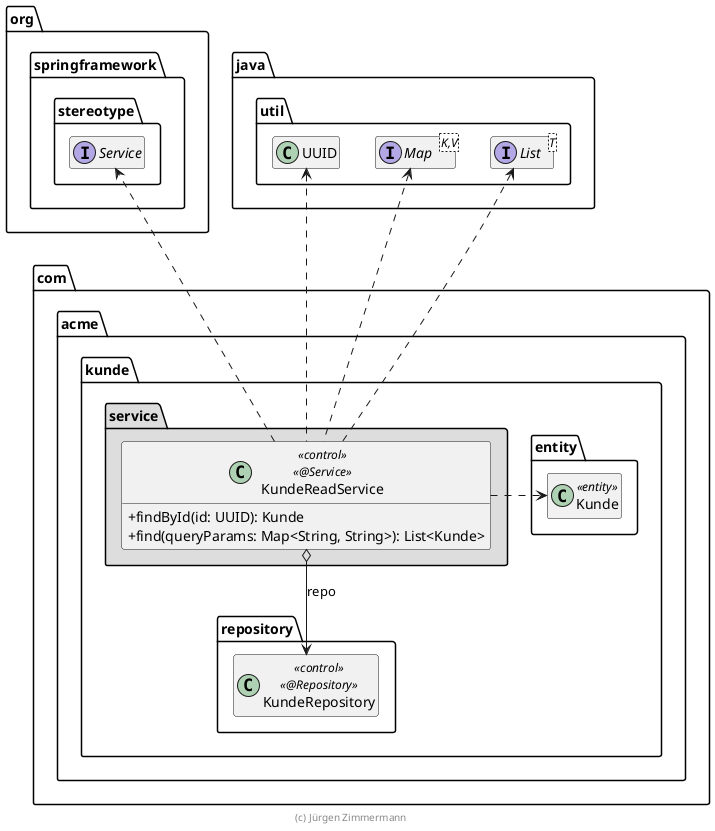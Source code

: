 ' Copyright (C) 2019 - present Juergen Zimmermann, Hochschule Karlsruhe
'
' This program is free software: you can redistribute it and/or modify
' it under the terms of the GNU General Public License as published by
' the Free Software Foundation, either version 3 of the License, or
' (at your option) any later version.
'
' This program is distributed in the hope that it will be useful,
' but WITHOUT ANY WARRANTY; without even the implied warranty of
' MERCHANTABILITY or FITNESS FOR A PARTICULAR PURPOSE.  See the
' GNU General Public License for more details.
'
' You should have received a copy of the GNU General Public License
' along with this program.  If not, see <https://www.gnu.org/licenses/>.
@startuml KundeReadService

skinparam classAttributeIconSize 0

package org.springframework.stereotype {
    interface Service
}

package java.util {
    interface List<T>
    interface Map<K,V>
    class UUID

    UUID .left[hidden].> Service
}

package com.acme.kunde {
    package entity {
        class Kunde << entity >>

        Kunde .up[hidden].> List
    }

    package repository {
        class KundeRepository << control >> << @Repository >>
    }

    package service #DDDDDD {
        class KundeReadService << control >> << @Service >> {
            + findById(id: UUID): Kunde
            + find(queryParams: Map<String, String>): List<Kunde>
        }

        KundeReadService o--> KundeRepository : repo
        KundeReadService .right.> Kunde
        KundeReadService ..> Service
        KundeReadService .up.> UUID
        KundeReadService .up> List
        KundeReadService .up.> Map
    }
}

hide empty members

footer (c) Jürgen Zimmermann

@enduml
